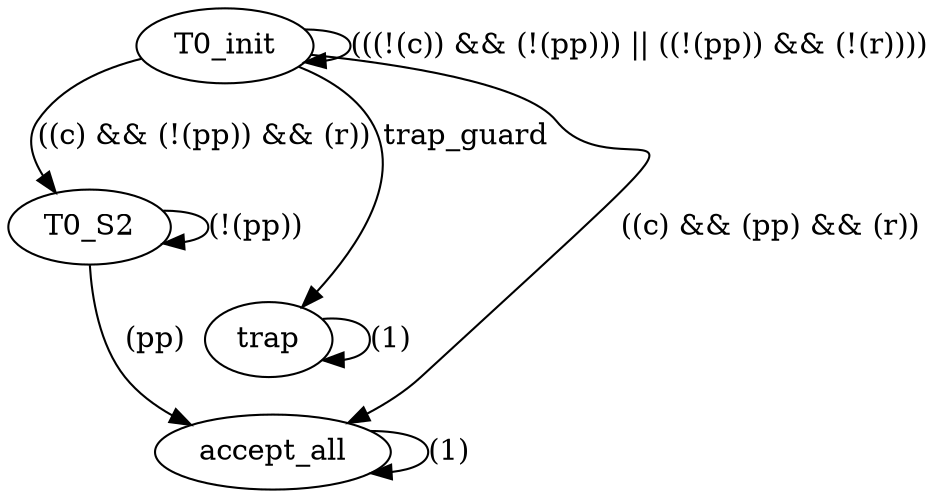 digraph "" {
T0_S2;
T0_init;
trap;
accept_all;
T0_S2 -> T0_S2  [guard="(!(pp))", input="set([0, 2, 4, 6])", key=0, label="(!(pp))", weight=0];
T0_S2 -> accept_all  [guard="(pp)", input="set([1, 3, 5, 7])", key=0, label="(pp)", weight=0];
T0_init -> T0_S2  [guard="((c) && (!(pp)) && (r))", input="set([6])", key=0, label="((c) && (!(pp)) && (r))", weight=0];
T0_init -> T0_init  [guard="(((!(c)) && (!(pp))) || ((!(pp)) && (!(r))))", input="set([0, 2, 4])", key=0, label="(((!(c)) && (!(pp))) || ((!(pp)) && (!(r))))", weight=0];
T0_init -> trap  [guard=trap_guard, input="set([1, 3, 5])", key=0, label=trap_guard, weight=0];
T0_init -> accept_all  [guard="((c) && (pp) && (r))", input="set([7])", key=0, label="((c) && (pp) && (r))", weight=0];
trap -> trap  [guard="(1)", input="set([0, 1, 2, 3, 4, 5, 6, 7])", key=0, label="(1)", weight=0];
accept_all -> accept_all  [guard="(1)", input="set([0, 1, 2, 3, 4, 5, 6, 7])", key=0, label="(1)", weight=0];
}
